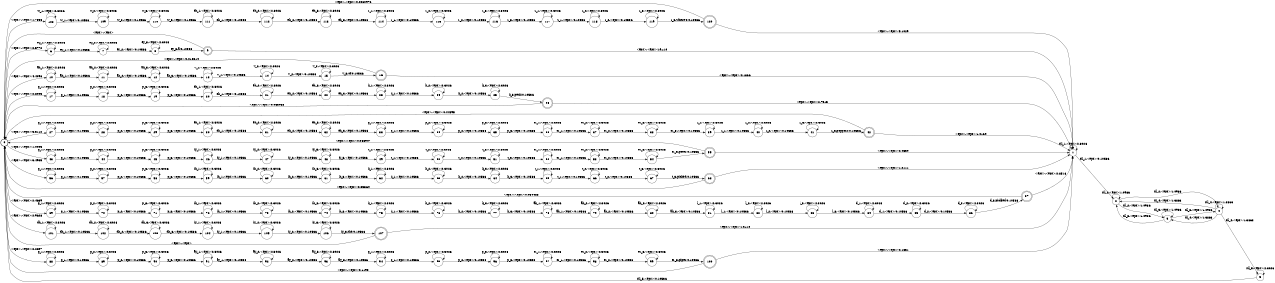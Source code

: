 digraph FST {
rankdir = LR;
size = "8.5,11";
center = 1;
orientation = Portrait;
ranksep = "0.4";
nodesep = "0.25";
0 [label = "0", shape = circle, style = bold, fontsize = 14]
	0 -> 6 [label = "<eps>:<eps>/2.5772", fontsize = 14];
	0 -> 10 [label = "<eps>:<eps>/4.4098", fontsize = 14];
	0 -> 17 [label = "<eps>:<eps>/2.8003", fontsize = 14];
	0 -> 27 [label = "<eps>:<eps>/3.3112", fontsize = 14];
	0 -> 43 [label = "<eps>:<eps>/1.0003", fontsize = 14];
	0 -> 56 [label = "<eps>:<eps>/3.4935", fontsize = 14];
	0 -> 69 [label = "<eps>:<eps>/2.4639", fontsize = 14];
	0 -> 88 [label = "<eps>:<eps>/2.2697", fontsize = 14];
	0 -> 101 [label = "<eps>:<eps>/2.9628", fontsize = 14];
	0 -> 108 [label = "<eps>:<eps>/1.7356", fontsize = 14];
1 [label = "1", shape = circle, style = solid, fontsize = 14]
	1 -> 1 [label = "sil_1:<eps>/2.3026", fontsize = 14];
	1 -> 2 [label = "sil_1:<eps>/0.10536", fontsize = 14];
2 [label = "2", shape = circle, style = solid, fontsize = 14]
	2 -> 2 [label = "sil_2:<eps>/1.0986", fontsize = 14];
	2 -> 3 [label = "sil_2:<eps>/1.0986", fontsize = 14];
	2 -> 4 [label = "sil_2:<eps>/1.0986", fontsize = 14];
3 [label = "3", shape = circle, style = solid, fontsize = 14]
	3 -> 2 [label = "sil_3:<eps>/1.0986", fontsize = 14];
	3 -> 3 [label = "sil_3:<eps>/1.0986", fontsize = 14];
	3 -> 4 [label = "sil_3:<eps>/1.0986", fontsize = 14];
4 [label = "4", shape = circle, style = solid, fontsize = 14]
	4 -> 2 [label = "sil_4:<eps>/1.3863", fontsize = 14];
	4 -> 3 [label = "sil_4:<eps>/1.3863", fontsize = 14];
	4 -> 4 [label = "sil_4:<eps>/1.3863", fontsize = 14];
	4 -> 5 [label = "sil_4:<eps>/1.3863", fontsize = 14];
5 [label = "5", shape = circle, style = solid, fontsize = 14]
	5 -> 5 [label = "sil_5:<eps>/2.3026", fontsize = 14];
	5 -> 0 [label = "sil_5:<eps>/0.10536", fontsize = 14];
6 [label = "6", shape = circle, style = solid, fontsize = 14]
	6 -> 6 [label = "ey_1:<eps>/2.3026", fontsize = 14];
	6 -> 7 [label = "ey_1:<eps>/0.10536", fontsize = 14];
7 [label = "7", shape = circle, style = solid, fontsize = 14]
	7 -> 7 [label = "ey_2:<eps>/2.3026", fontsize = 14];
	7 -> 8 [label = "ey_2:<eps>/0.10536", fontsize = 14];
8 [label = "8", shape = circle, style = solid, fontsize = 14]
	8 -> 8 [label = "ey_3:<eps>/2.3026", fontsize = 14];
	8 -> 9 [label = "ey_3:a/0.10536", fontsize = 14];
9 [label = "9", shape = doublecircle, style = solid, fontsize = 14]
	9 -> 0 [label = "<eps>:<eps>", fontsize = 14];
	9 -> 1 [label = "<eps>:<eps>/1e+10", fontsize = 14];
10 [label = "10", shape = circle, style = solid, fontsize = 14]
	10 -> 10 [label = "ah_1:<eps>/2.3026", fontsize = 14];
	10 -> 11 [label = "ah_1:<eps>/0.10536", fontsize = 14];
11 [label = "11", shape = circle, style = solid, fontsize = 14]
	11 -> 11 [label = "ah_2:<eps>/2.3026", fontsize = 14];
	11 -> 12 [label = "ah_2:<eps>/0.10536", fontsize = 14];
12 [label = "12", shape = circle, style = solid, fontsize = 14]
	12 -> 12 [label = "ah_3:<eps>/2.3026", fontsize = 14];
	12 -> 13 [label = "ah_3:<eps>/0.10536", fontsize = 14];
13 [label = "13", shape = circle, style = solid, fontsize = 14]
	13 -> 13 [label = "v_1:<eps>/2.3026", fontsize = 14];
	13 -> 14 [label = "v_1:<eps>/0.10536", fontsize = 14];
14 [label = "14", shape = circle, style = solid, fontsize = 14]
	14 -> 14 [label = "v_2:<eps>/2.3026", fontsize = 14];
	14 -> 15 [label = "v_2:<eps>/0.10536", fontsize = 14];
15 [label = "15", shape = circle, style = solid, fontsize = 14]
	15 -> 15 [label = "v_3:<eps>/2.3026", fontsize = 14];
	15 -> 16 [label = "v_3:of/0.10536", fontsize = 14];
16 [label = "16", shape = doublecircle, style = solid, fontsize = 14]
	16 -> 0 [label = "<eps>:<eps>/0.015314", fontsize = 14];
	16 -> 1 [label = "<eps>:<eps>/4.1866", fontsize = 14];
17 [label = "17", shape = circle, style = solid, fontsize = 14]
	17 -> 17 [label = "p_1:<eps>/2.3026", fontsize = 14];
	17 -> 18 [label = "p_1:<eps>/0.10536", fontsize = 14];
18 [label = "18", shape = circle, style = solid, fontsize = 14]
	18 -> 18 [label = "p_2:<eps>/2.3026", fontsize = 14];
	18 -> 19 [label = "p_2:<eps>/0.10536", fontsize = 14];
19 [label = "19", shape = circle, style = solid, fontsize = 14]
	19 -> 19 [label = "p_3:<eps>/2.3026", fontsize = 14];
	19 -> 20 [label = "p_3:<eps>/0.10536", fontsize = 14];
20 [label = "20", shape = circle, style = solid, fontsize = 14]
	20 -> 20 [label = "eh_1:<eps>/2.3026", fontsize = 14];
	20 -> 21 [label = "eh_1:<eps>/0.10536", fontsize = 14];
21 [label = "21", shape = circle, style = solid, fontsize = 14]
	21 -> 21 [label = "eh_2:<eps>/2.3026", fontsize = 14];
	21 -> 22 [label = "eh_2:<eps>/0.10536", fontsize = 14];
22 [label = "22", shape = circle, style = solid, fontsize = 14]
	22 -> 22 [label = "eh_3:<eps>/2.3026", fontsize = 14];
	22 -> 23 [label = "eh_3:<eps>/0.10536", fontsize = 14];
23 [label = "23", shape = circle, style = solid, fontsize = 14]
	23 -> 23 [label = "k_1:<eps>/2.3026", fontsize = 14];
	23 -> 24 [label = "k_1:<eps>/0.10536", fontsize = 14];
24 [label = "24", shape = circle, style = solid, fontsize = 14]
	24 -> 24 [label = "k_2:<eps>/2.3026", fontsize = 14];
	24 -> 25 [label = "k_2:<eps>/0.10536", fontsize = 14];
25 [label = "25", shape = circle, style = solid, fontsize = 14]
	25 -> 25 [label = "k_3:<eps>/2.3026", fontsize = 14];
	25 -> 26 [label = "k_3:peck/0.10536", fontsize = 14];
26 [label = "26", shape = doublecircle, style = solid, fontsize = 14]
	26 -> 0 [label = "<eps>:<eps>/0.065958", fontsize = 14];
	26 -> 1 [label = "<eps>:<eps>/2.7515", fontsize = 14];
27 [label = "27", shape = circle, style = solid, fontsize = 14]
	27 -> 27 [label = "p_1:<eps>/2.3026", fontsize = 14];
	27 -> 28 [label = "p_1:<eps>/0.10536", fontsize = 14];
28 [label = "28", shape = circle, style = solid, fontsize = 14]
	28 -> 28 [label = "p_2:<eps>/2.3026", fontsize = 14];
	28 -> 29 [label = "p_2:<eps>/0.10536", fontsize = 14];
29 [label = "29", shape = circle, style = solid, fontsize = 14]
	29 -> 29 [label = "p_3:<eps>/2.3026", fontsize = 14];
	29 -> 30 [label = "p_3:<eps>/0.10536", fontsize = 14];
30 [label = "30", shape = circle, style = solid, fontsize = 14]
	30 -> 30 [label = "eh_1:<eps>/2.3026", fontsize = 14];
	30 -> 31 [label = "eh_1:<eps>/0.10536", fontsize = 14];
31 [label = "31", shape = circle, style = solid, fontsize = 14]
	31 -> 31 [label = "eh_2:<eps>/2.3026", fontsize = 14];
	31 -> 32 [label = "eh_2:<eps>/0.10536", fontsize = 14];
32 [label = "32", shape = circle, style = solid, fontsize = 14]
	32 -> 32 [label = "eh_3:<eps>/2.3026", fontsize = 14];
	32 -> 33 [label = "eh_3:<eps>/0.10536", fontsize = 14];
33 [label = "33", shape = circle, style = solid, fontsize = 14]
	33 -> 33 [label = "p_1:<eps>/2.3026", fontsize = 14];
	33 -> 34 [label = "p_1:<eps>/0.10536", fontsize = 14];
34 [label = "34", shape = circle, style = solid, fontsize = 14]
	34 -> 34 [label = "p_2:<eps>/2.3026", fontsize = 14];
	34 -> 35 [label = "p_2:<eps>/0.10536", fontsize = 14];
35 [label = "35", shape = circle, style = solid, fontsize = 14]
	35 -> 35 [label = "p_3:<eps>/2.3026", fontsize = 14];
	35 -> 36 [label = "p_3:<eps>/0.10536", fontsize = 14];
36 [label = "36", shape = circle, style = solid, fontsize = 14]
	36 -> 36 [label = "er_1:<eps>/2.3026", fontsize = 14];
	36 -> 37 [label = "er_1:<eps>/0.10536", fontsize = 14];
37 [label = "37", shape = circle, style = solid, fontsize = 14]
	37 -> 37 [label = "er_2:<eps>/2.3026", fontsize = 14];
	37 -> 38 [label = "er_2:<eps>/0.10536", fontsize = 14];
38 [label = "38", shape = circle, style = solid, fontsize = 14]
	38 -> 38 [label = "er_3:<eps>/2.3026", fontsize = 14];
	38 -> 39 [label = "er_3:<eps>/0.10536", fontsize = 14];
39 [label = "39", shape = circle, style = solid, fontsize = 14]
	39 -> 39 [label = "z_1:<eps>/2.3026", fontsize = 14];
	39 -> 40 [label = "z_1:<eps>/0.10536", fontsize = 14];
40 [label = "40", shape = circle, style = solid, fontsize = 14]
	40 -> 40 [label = "z_2:<eps>/2.3026", fontsize = 14];
	40 -> 41 [label = "z_2:<eps>/0.10536", fontsize = 14];
41 [label = "41", shape = circle, style = solid, fontsize = 14]
	41 -> 41 [label = "z_3:<eps>/2.3026", fontsize = 14];
	41 -> 42 [label = "z_3:peppers/0.10536", fontsize = 14];
42 [label = "42", shape = doublecircle, style = solid, fontsize = 14]
	42 -> 0 [label = "<eps>:<eps>/0.44895", fontsize = 14];
	42 -> 1 [label = "<eps>:<eps>/1.0169", fontsize = 14];
43 [label = "43", shape = circle, style = solid, fontsize = 14]
	43 -> 43 [label = "p_1:<eps>/2.3026", fontsize = 14];
	43 -> 44 [label = "p_1:<eps>/0.10536", fontsize = 14];
44 [label = "44", shape = circle, style = solid, fontsize = 14]
	44 -> 44 [label = "p_2:<eps>/2.3026", fontsize = 14];
	44 -> 45 [label = "p_2:<eps>/0.10536", fontsize = 14];
45 [label = "45", shape = circle, style = solid, fontsize = 14]
	45 -> 45 [label = "p_3:<eps>/2.3026", fontsize = 14];
	45 -> 46 [label = "p_3:<eps>/0.10536", fontsize = 14];
46 [label = "46", shape = circle, style = solid, fontsize = 14]
	46 -> 46 [label = "iy_1:<eps>/2.3026", fontsize = 14];
	46 -> 47 [label = "iy_1:<eps>/0.10536", fontsize = 14];
47 [label = "47", shape = circle, style = solid, fontsize = 14]
	47 -> 47 [label = "iy_2:<eps>/2.3026", fontsize = 14];
	47 -> 48 [label = "iy_2:<eps>/0.10536", fontsize = 14];
48 [label = "48", shape = circle, style = solid, fontsize = 14]
	48 -> 48 [label = "iy_3:<eps>/2.3026", fontsize = 14];
	48 -> 49 [label = "iy_3:<eps>/0.10536", fontsize = 14];
49 [label = "49", shape = circle, style = solid, fontsize = 14]
	49 -> 49 [label = "t_1:<eps>/2.3026", fontsize = 14];
	49 -> 50 [label = "t_1:<eps>/0.10536", fontsize = 14];
50 [label = "50", shape = circle, style = solid, fontsize = 14]
	50 -> 50 [label = "t_2:<eps>/2.3026", fontsize = 14];
	50 -> 51 [label = "t_2:<eps>/0.10536", fontsize = 14];
51 [label = "51", shape = circle, style = solid, fontsize = 14]
	51 -> 51 [label = "t_3:<eps>/2.3026", fontsize = 14];
	51 -> 52 [label = "t_3:<eps>/0.10536", fontsize = 14];
52 [label = "52", shape = circle, style = solid, fontsize = 14]
	52 -> 52 [label = "er_1:<eps>/2.3026", fontsize = 14];
	52 -> 53 [label = "er_1:<eps>/0.10536", fontsize = 14];
53 [label = "53", shape = circle, style = solid, fontsize = 14]
	53 -> 53 [label = "er_2:<eps>/2.3026", fontsize = 14];
	53 -> 54 [label = "er_2:<eps>/0.10536", fontsize = 14];
54 [label = "54", shape = circle, style = solid, fontsize = 14]
	54 -> 54 [label = "er_3:<eps>/2.3026", fontsize = 14];
	54 -> 55 [label = "er_3:peter/0.10536", fontsize = 14];
55 [label = "55", shape = doublecircle, style = solid, fontsize = 14]
	55 -> 0 [label = "<eps>:<eps>/0.088947", fontsize = 14];
	55 -> 1 [label = "<eps>:<eps>/2.4639", fontsize = 14];
56 [label = "56", shape = circle, style = solid, fontsize = 14]
	56 -> 56 [label = "p_1:<eps>/2.3026", fontsize = 14];
	56 -> 57 [label = "p_1:<eps>/0.10536", fontsize = 14];
57 [label = "57", shape = circle, style = solid, fontsize = 14]
	57 -> 57 [label = "p_2:<eps>/2.3026", fontsize = 14];
	57 -> 58 [label = "p_2:<eps>/0.10536", fontsize = 14];
58 [label = "58", shape = circle, style = solid, fontsize = 14]
	58 -> 58 [label = "p_3:<eps>/2.3026", fontsize = 14];
	58 -> 59 [label = "p_3:<eps>/0.10536", fontsize = 14];
59 [label = "59", shape = circle, style = solid, fontsize = 14]
	59 -> 59 [label = "ih_1:<eps>/2.3026", fontsize = 14];
	59 -> 60 [label = "ih_1:<eps>/0.10536", fontsize = 14];
60 [label = "60", shape = circle, style = solid, fontsize = 14]
	60 -> 60 [label = "ih_2:<eps>/2.3026", fontsize = 14];
	60 -> 61 [label = "ih_2:<eps>/0.10536", fontsize = 14];
61 [label = "61", shape = circle, style = solid, fontsize = 14]
	61 -> 61 [label = "ih_3:<eps>/2.3026", fontsize = 14];
	61 -> 62 [label = "ih_3:<eps>/0.10536", fontsize = 14];
62 [label = "62", shape = circle, style = solid, fontsize = 14]
	62 -> 62 [label = "k_1:<eps>/2.3026", fontsize = 14];
	62 -> 63 [label = "k_1:<eps>/0.10536", fontsize = 14];
63 [label = "63", shape = circle, style = solid, fontsize = 14]
	63 -> 63 [label = "k_2:<eps>/2.3026", fontsize = 14];
	63 -> 64 [label = "k_2:<eps>/0.10536", fontsize = 14];
64 [label = "64", shape = circle, style = solid, fontsize = 14]
	64 -> 64 [label = "k_3:<eps>/2.3026", fontsize = 14];
	64 -> 65 [label = "k_3:<eps>/0.10536", fontsize = 14];
65 [label = "65", shape = circle, style = solid, fontsize = 14]
	65 -> 65 [label = "t_1:<eps>/2.3026", fontsize = 14];
	65 -> 66 [label = "t_1:<eps>/0.10536", fontsize = 14];
66 [label = "66", shape = circle, style = solid, fontsize = 14]
	66 -> 66 [label = "t_2:<eps>/2.3026", fontsize = 14];
	66 -> 67 [label = "t_2:<eps>/0.10536", fontsize = 14];
67 [label = "67", shape = circle, style = solid, fontsize = 14]
	67 -> 67 [label = "t_3:<eps>/2.3026", fontsize = 14];
	67 -> 68 [label = "t_3:picked/0.10536", fontsize = 14];
68 [label = "68", shape = doublecircle, style = solid, fontsize = 14]
	68 -> 0 [label = "<eps>:<eps>/0.35364", fontsize = 14];
	68 -> 1 [label = "<eps>:<eps>/1.2111", fontsize = 14];
69 [label = "69", shape = circle, style = solid, fontsize = 14]
	69 -> 69 [label = "p_1:<eps>/2.3026", fontsize = 14];
	69 -> 70 [label = "p_1:<eps>/0.10536", fontsize = 14];
70 [label = "70", shape = circle, style = solid, fontsize = 14]
	70 -> 70 [label = "p_2:<eps>/2.3026", fontsize = 14];
	70 -> 71 [label = "p_2:<eps>/0.10536", fontsize = 14];
71 [label = "71", shape = circle, style = solid, fontsize = 14]
	71 -> 71 [label = "p_3:<eps>/2.3026", fontsize = 14];
	71 -> 72 [label = "p_3:<eps>/0.10536", fontsize = 14];
72 [label = "72", shape = circle, style = solid, fontsize = 14]
	72 -> 72 [label = "ih_1:<eps>/2.3026", fontsize = 14];
	72 -> 73 [label = "ih_1:<eps>/0.10536", fontsize = 14];
73 [label = "73", shape = circle, style = solid, fontsize = 14]
	73 -> 73 [label = "ih_2:<eps>/2.3026", fontsize = 14];
	73 -> 74 [label = "ih_2:<eps>/0.10536", fontsize = 14];
74 [label = "74", shape = circle, style = solid, fontsize = 14]
	74 -> 74 [label = "ih_3:<eps>/2.3026", fontsize = 14];
	74 -> 75 [label = "ih_3:<eps>/0.10536", fontsize = 14];
75 [label = "75", shape = circle, style = solid, fontsize = 14]
	75 -> 75 [label = "k_1:<eps>/2.3026", fontsize = 14];
	75 -> 76 [label = "k_1:<eps>/0.10536", fontsize = 14];
76 [label = "76", shape = circle, style = solid, fontsize = 14]
	76 -> 76 [label = "k_2:<eps>/2.3026", fontsize = 14];
	76 -> 77 [label = "k_2:<eps>/0.10536", fontsize = 14];
77 [label = "77", shape = circle, style = solid, fontsize = 14]
	77 -> 77 [label = "k_3:<eps>/2.3026", fontsize = 14];
	77 -> 78 [label = "k_3:<eps>/0.10536", fontsize = 14];
78 [label = "78", shape = circle, style = solid, fontsize = 14]
	78 -> 78 [label = "ah_1:<eps>/2.3026", fontsize = 14];
	78 -> 79 [label = "ah_1:<eps>/0.10536", fontsize = 14];
79 [label = "79", shape = circle, style = solid, fontsize = 14]
	79 -> 79 [label = "ah_2:<eps>/2.3026", fontsize = 14];
	79 -> 80 [label = "ah_2:<eps>/0.10536", fontsize = 14];
80 [label = "80", shape = circle, style = solid, fontsize = 14]
	80 -> 80 [label = "ah_3:<eps>/2.3026", fontsize = 14];
	80 -> 81 [label = "ah_3:<eps>/0.10536", fontsize = 14];
81 [label = "81", shape = circle, style = solid, fontsize = 14]
	81 -> 81 [label = "l_1:<eps>/2.3026", fontsize = 14];
	81 -> 82 [label = "l_1:<eps>/0.10536", fontsize = 14];
82 [label = "82", shape = circle, style = solid, fontsize = 14]
	82 -> 82 [label = "l_2:<eps>/2.3026", fontsize = 14];
	82 -> 83 [label = "l_2:<eps>/0.10536", fontsize = 14];
83 [label = "83", shape = circle, style = solid, fontsize = 14]
	83 -> 83 [label = "l_3:<eps>/2.3026", fontsize = 14];
	83 -> 84 [label = "l_3:<eps>/0.10536", fontsize = 14];
84 [label = "84", shape = circle, style = solid, fontsize = 14]
	84 -> 84 [label = "d_1:<eps>/2.3026", fontsize = 14];
	84 -> 85 [label = "d_1:<eps>/0.10536", fontsize = 14];
85 [label = "85", shape = circle, style = solid, fontsize = 14]
	85 -> 85 [label = "d_2:<eps>/2.3026", fontsize = 14];
	85 -> 86 [label = "d_2:<eps>/0.10536", fontsize = 14];
86 [label = "86", shape = circle, style = solid, fontsize = 14]
	86 -> 86 [label = "d_3:<eps>/2.3026", fontsize = 14];
	86 -> 87 [label = "d_3:pickled/0.10536", fontsize = 14];
87 [label = "87", shape = doublecircle, style = solid, fontsize = 14]
	87 -> 0 [label = "<eps>:<eps>/0.059485", fontsize = 14];
	87 -> 1 [label = "<eps>:<eps>/2.8516", fontsize = 14];
88 [label = "88", shape = circle, style = solid, fontsize = 14]
	88 -> 88 [label = "p_1:<eps>/2.3026", fontsize = 14];
	88 -> 89 [label = "p_1:<eps>/0.10536", fontsize = 14];
89 [label = "89", shape = circle, style = solid, fontsize = 14]
	89 -> 89 [label = "p_2:<eps>/2.3026", fontsize = 14];
	89 -> 90 [label = "p_2:<eps>/0.10536", fontsize = 14];
90 [label = "90", shape = circle, style = solid, fontsize = 14]
	90 -> 90 [label = "p_3:<eps>/2.3026", fontsize = 14];
	90 -> 91 [label = "p_3:<eps>/0.10536", fontsize = 14];
91 [label = "91", shape = circle, style = solid, fontsize = 14]
	91 -> 91 [label = "ay_1:<eps>/2.3026", fontsize = 14];
	91 -> 92 [label = "ay_1:<eps>/0.10536", fontsize = 14];
92 [label = "92", shape = circle, style = solid, fontsize = 14]
	92 -> 92 [label = "ay_2:<eps>/2.3026", fontsize = 14];
	92 -> 93 [label = "ay_2:<eps>/0.10536", fontsize = 14];
93 [label = "93", shape = circle, style = solid, fontsize = 14]
	93 -> 93 [label = "ay_3:<eps>/2.3026", fontsize = 14];
	93 -> 94 [label = "ay_3:<eps>/0.10536", fontsize = 14];
94 [label = "94", shape = circle, style = solid, fontsize = 14]
	94 -> 94 [label = "p_1:<eps>/2.3026", fontsize = 14];
	94 -> 95 [label = "p_1:<eps>/0.10536", fontsize = 14];
95 [label = "95", shape = circle, style = solid, fontsize = 14]
	95 -> 95 [label = "p_2:<eps>/2.3026", fontsize = 14];
	95 -> 96 [label = "p_2:<eps>/0.10536", fontsize = 14];
96 [label = "96", shape = circle, style = solid, fontsize = 14]
	96 -> 96 [label = "p_3:<eps>/2.3026", fontsize = 14];
	96 -> 97 [label = "p_3:<eps>/0.10536", fontsize = 14];
97 [label = "97", shape = circle, style = solid, fontsize = 14]
	97 -> 97 [label = "er_1:<eps>/2.3026", fontsize = 14];
	97 -> 98 [label = "er_1:<eps>/0.10536", fontsize = 14];
98 [label = "98", shape = circle, style = solid, fontsize = 14]
	98 -> 98 [label = "er_2:<eps>/2.3026", fontsize = 14];
	98 -> 99 [label = "er_2:<eps>/0.10536", fontsize = 14];
99 [label = "99", shape = circle, style = solid, fontsize = 14]
	99 -> 99 [label = "er_3:<eps>/2.3026", fontsize = 14];
	99 -> 100 [label = "er_3:piper/0.10536", fontsize = 14];
100 [label = "100", shape = doublecircle, style = solid, fontsize = 14]
	100 -> 0 [label = "<eps>:<eps>/0.1193", fontsize = 14];
	100 -> 1 [label = "<eps>:<eps>/2.1851", fontsize = 14];
101 [label = "101", shape = circle, style = solid, fontsize = 14]
	101 -> 101 [label = "dh_1:<eps>/2.3026", fontsize = 14];
	101 -> 102 [label = "dh_1:<eps>/0.10536", fontsize = 14];
102 [label = "102", shape = circle, style = solid, fontsize = 14]
	102 -> 102 [label = "dh_2:<eps>/2.3026", fontsize = 14];
	102 -> 103 [label = "dh_2:<eps>/0.10536", fontsize = 14];
103 [label = "103", shape = circle, style = solid, fontsize = 14]
	103 -> 103 [label = "dh_3:<eps>/2.3026", fontsize = 14];
	103 -> 104 [label = "dh_3:<eps>/0.10536", fontsize = 14];
104 [label = "104", shape = circle, style = solid, fontsize = 14]
	104 -> 104 [label = "iy_1:<eps>/2.3026", fontsize = 14];
	104 -> 105 [label = "iy_1:<eps>/0.10536", fontsize = 14];
105 [label = "105", shape = circle, style = solid, fontsize = 14]
	105 -> 105 [label = "iy_2:<eps>/2.3026", fontsize = 14];
	105 -> 106 [label = "iy_2:<eps>/0.10536", fontsize = 14];
106 [label = "106", shape = circle, style = solid, fontsize = 14]
	106 -> 106 [label = "iy_3:<eps>/2.3026", fontsize = 14];
	106 -> 107 [label = "iy_3:the/0.10536", fontsize = 14];
107 [label = "107", shape = doublecircle, style = solid, fontsize = 14]
	107 -> 0 [label = "<eps>:<eps>", fontsize = 14];
	107 -> 1 [label = "<eps>:<eps>/1e+10", fontsize = 14];
108 [label = "108", shape = circle, style = solid, fontsize = 14]
	108 -> 108 [label = "w_1:<eps>/2.3026", fontsize = 14];
	108 -> 109 [label = "w_1:<eps>/0.10536", fontsize = 14];
109 [label = "109", shape = circle, style = solid, fontsize = 14]
	109 -> 109 [label = "w_2:<eps>/2.3026", fontsize = 14];
	109 -> 110 [label = "w_2:<eps>/0.10536", fontsize = 14];
110 [label = "110", shape = circle, style = solid, fontsize = 14]
	110 -> 110 [label = "w_3:<eps>/2.3026", fontsize = 14];
	110 -> 111 [label = "w_3:<eps>/0.10536", fontsize = 14];
111 [label = "111", shape = circle, style = solid, fontsize = 14]
	111 -> 111 [label = "eh_1:<eps>/2.3026", fontsize = 14];
	111 -> 112 [label = "eh_1:<eps>/0.10536", fontsize = 14];
112 [label = "112", shape = circle, style = solid, fontsize = 14]
	112 -> 112 [label = "eh_2:<eps>/2.3026", fontsize = 14];
	112 -> 113 [label = "eh_2:<eps>/0.10536", fontsize = 14];
113 [label = "113", shape = circle, style = solid, fontsize = 14]
	113 -> 113 [label = "eh_3:<eps>/2.3026", fontsize = 14];
	113 -> 114 [label = "eh_3:<eps>/0.10536", fontsize = 14];
114 [label = "114", shape = circle, style = solid, fontsize = 14]
	114 -> 114 [label = "r_1:<eps>/2.3026", fontsize = 14];
	114 -> 115 [label = "r_1:<eps>/0.10536", fontsize = 14];
115 [label = "115", shape = circle, style = solid, fontsize = 14]
	115 -> 115 [label = "r_2:<eps>/2.3026", fontsize = 14];
	115 -> 116 [label = "r_2:<eps>/0.10536", fontsize = 14];
116 [label = "116", shape = circle, style = solid, fontsize = 14]
	116 -> 116 [label = "r_3:<eps>/2.3026", fontsize = 14];
	116 -> 117 [label = "r_3:<eps>/0.10536", fontsize = 14];
117 [label = "117", shape = circle, style = solid, fontsize = 14]
	117 -> 117 [label = "z_1:<eps>/2.3026", fontsize = 14];
	117 -> 118 [label = "z_1:<eps>/0.10536", fontsize = 14];
118 [label = "118", shape = circle, style = solid, fontsize = 14]
	118 -> 118 [label = "z_2:<eps>/2.3026", fontsize = 14];
	118 -> 119 [label = "z_2:<eps>/0.10536", fontsize = 14];
119 [label = "119", shape = circle, style = solid, fontsize = 14]
	119 -> 119 [label = "z_3:<eps>/2.3026", fontsize = 14];
	119 -> 120 [label = "z_3:where's/0.10536", fontsize = 14];
120 [label = "120", shape = doublecircle, style = solid, fontsize = 14]
	120 -> 0 [label = "<eps>:<eps>/0.0060976", fontsize = 14];
	120 -> 1 [label = "<eps>:<eps>/5.1029", fontsize = 14];
}
